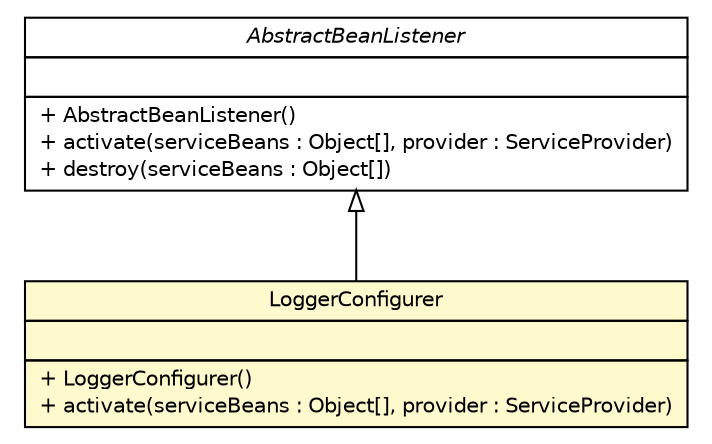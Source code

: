 #!/usr/local/bin/dot
#
# Class diagram 
# Generated by UMLGraph version R5_6 (http://www.umlgraph.org/)
#

digraph G {
	edge [fontname="Helvetica",fontsize=10,labelfontname="Helvetica",labelfontsize=10];
	node [fontname="Helvetica",fontsize=10,shape=plaintext];
	nodesep=0.25;
	ranksep=0.5;
	// sorcer.config.AbstractBeanListener
	c194270 [label=<<table title="sorcer.config.AbstractBeanListener" border="0" cellborder="1" cellspacing="0" cellpadding="2" port="p" href="./AbstractBeanListener.html">
		<tr><td><table border="0" cellspacing="0" cellpadding="1">
<tr><td align="center" balign="center"><font face="Helvetica-Oblique"> AbstractBeanListener </font></td></tr>
		</table></td></tr>
		<tr><td><table border="0" cellspacing="0" cellpadding="1">
<tr><td align="left" balign="left">  </td></tr>
		</table></td></tr>
		<tr><td><table border="0" cellspacing="0" cellpadding="1">
<tr><td align="left" balign="left"> + AbstractBeanListener() </td></tr>
<tr><td align="left" balign="left"> + activate(serviceBeans : Object[], provider : ServiceProvider) </td></tr>
<tr><td align="left" balign="left"> + destroy(serviceBeans : Object[]) </td></tr>
		</table></td></tr>
		</table>>, URL="./AbstractBeanListener.html", fontname="Helvetica", fontcolor="black", fontsize=10.0];
	// sorcer.config.LoggerConfigurer
	c194274 [label=<<table title="sorcer.config.LoggerConfigurer" border="0" cellborder="1" cellspacing="0" cellpadding="2" port="p" bgcolor="lemonChiffon" href="./LoggerConfigurer.html">
		<tr><td><table border="0" cellspacing="0" cellpadding="1">
<tr><td align="center" balign="center"> LoggerConfigurer </td></tr>
		</table></td></tr>
		<tr><td><table border="0" cellspacing="0" cellpadding="1">
<tr><td align="left" balign="left">  </td></tr>
		</table></td></tr>
		<tr><td><table border="0" cellspacing="0" cellpadding="1">
<tr><td align="left" balign="left"> + LoggerConfigurer() </td></tr>
<tr><td align="left" balign="left"> + activate(serviceBeans : Object[], provider : ServiceProvider) </td></tr>
		</table></td></tr>
		</table>>, URL="./LoggerConfigurer.html", fontname="Helvetica", fontcolor="black", fontsize=10.0];
	//sorcer.config.LoggerConfigurer extends sorcer.config.AbstractBeanListener
	c194270:p -> c194274:p [dir=back,arrowtail=empty];
}

